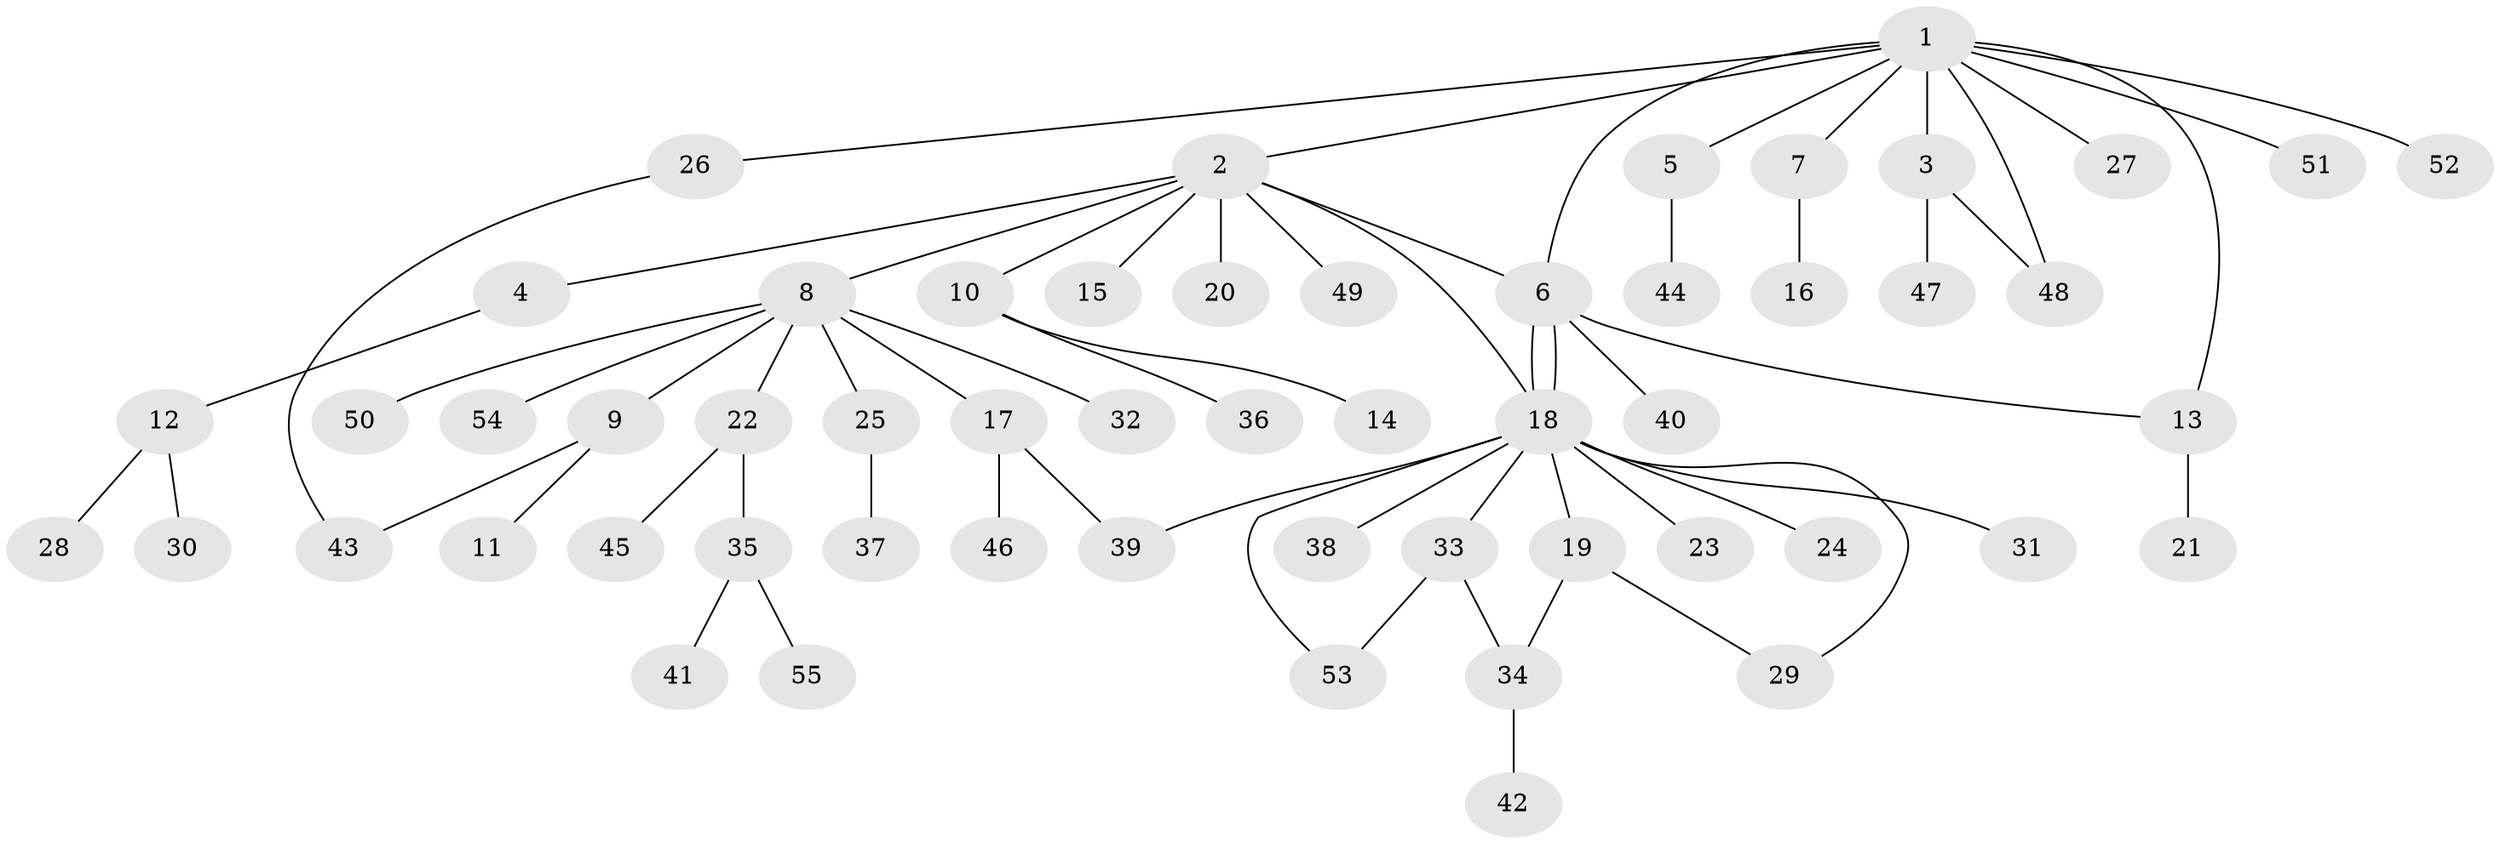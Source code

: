 // coarse degree distribution, {10: 0.027777777777777776, 8: 0.05555555555555555, 2: 0.3611111111111111, 3: 0.027777777777777776, 1: 0.4722222222222222, 5: 0.027777777777777776, 9: 0.027777777777777776}
// Generated by graph-tools (version 1.1) at 2025/23/03/03/25 07:23:54]
// undirected, 55 vertices, 64 edges
graph export_dot {
graph [start="1"]
  node [color=gray90,style=filled];
  1;
  2;
  3;
  4;
  5;
  6;
  7;
  8;
  9;
  10;
  11;
  12;
  13;
  14;
  15;
  16;
  17;
  18;
  19;
  20;
  21;
  22;
  23;
  24;
  25;
  26;
  27;
  28;
  29;
  30;
  31;
  32;
  33;
  34;
  35;
  36;
  37;
  38;
  39;
  40;
  41;
  42;
  43;
  44;
  45;
  46;
  47;
  48;
  49;
  50;
  51;
  52;
  53;
  54;
  55;
  1 -- 2;
  1 -- 3;
  1 -- 5;
  1 -- 6;
  1 -- 7;
  1 -- 13;
  1 -- 26;
  1 -- 27;
  1 -- 48;
  1 -- 51;
  1 -- 52;
  2 -- 4;
  2 -- 6;
  2 -- 8;
  2 -- 10;
  2 -- 15;
  2 -- 18;
  2 -- 20;
  2 -- 49;
  3 -- 47;
  3 -- 48;
  4 -- 12;
  5 -- 44;
  6 -- 13;
  6 -- 18;
  6 -- 18;
  6 -- 40;
  7 -- 16;
  8 -- 9;
  8 -- 17;
  8 -- 22;
  8 -- 25;
  8 -- 32;
  8 -- 50;
  8 -- 54;
  9 -- 11;
  9 -- 43;
  10 -- 14;
  10 -- 36;
  12 -- 28;
  12 -- 30;
  13 -- 21;
  17 -- 39;
  17 -- 46;
  18 -- 19;
  18 -- 23;
  18 -- 24;
  18 -- 29;
  18 -- 31;
  18 -- 33;
  18 -- 38;
  18 -- 39;
  18 -- 53;
  19 -- 29;
  19 -- 34;
  22 -- 35;
  22 -- 45;
  25 -- 37;
  26 -- 43;
  33 -- 34;
  33 -- 53;
  34 -- 42;
  35 -- 41;
  35 -- 55;
}
